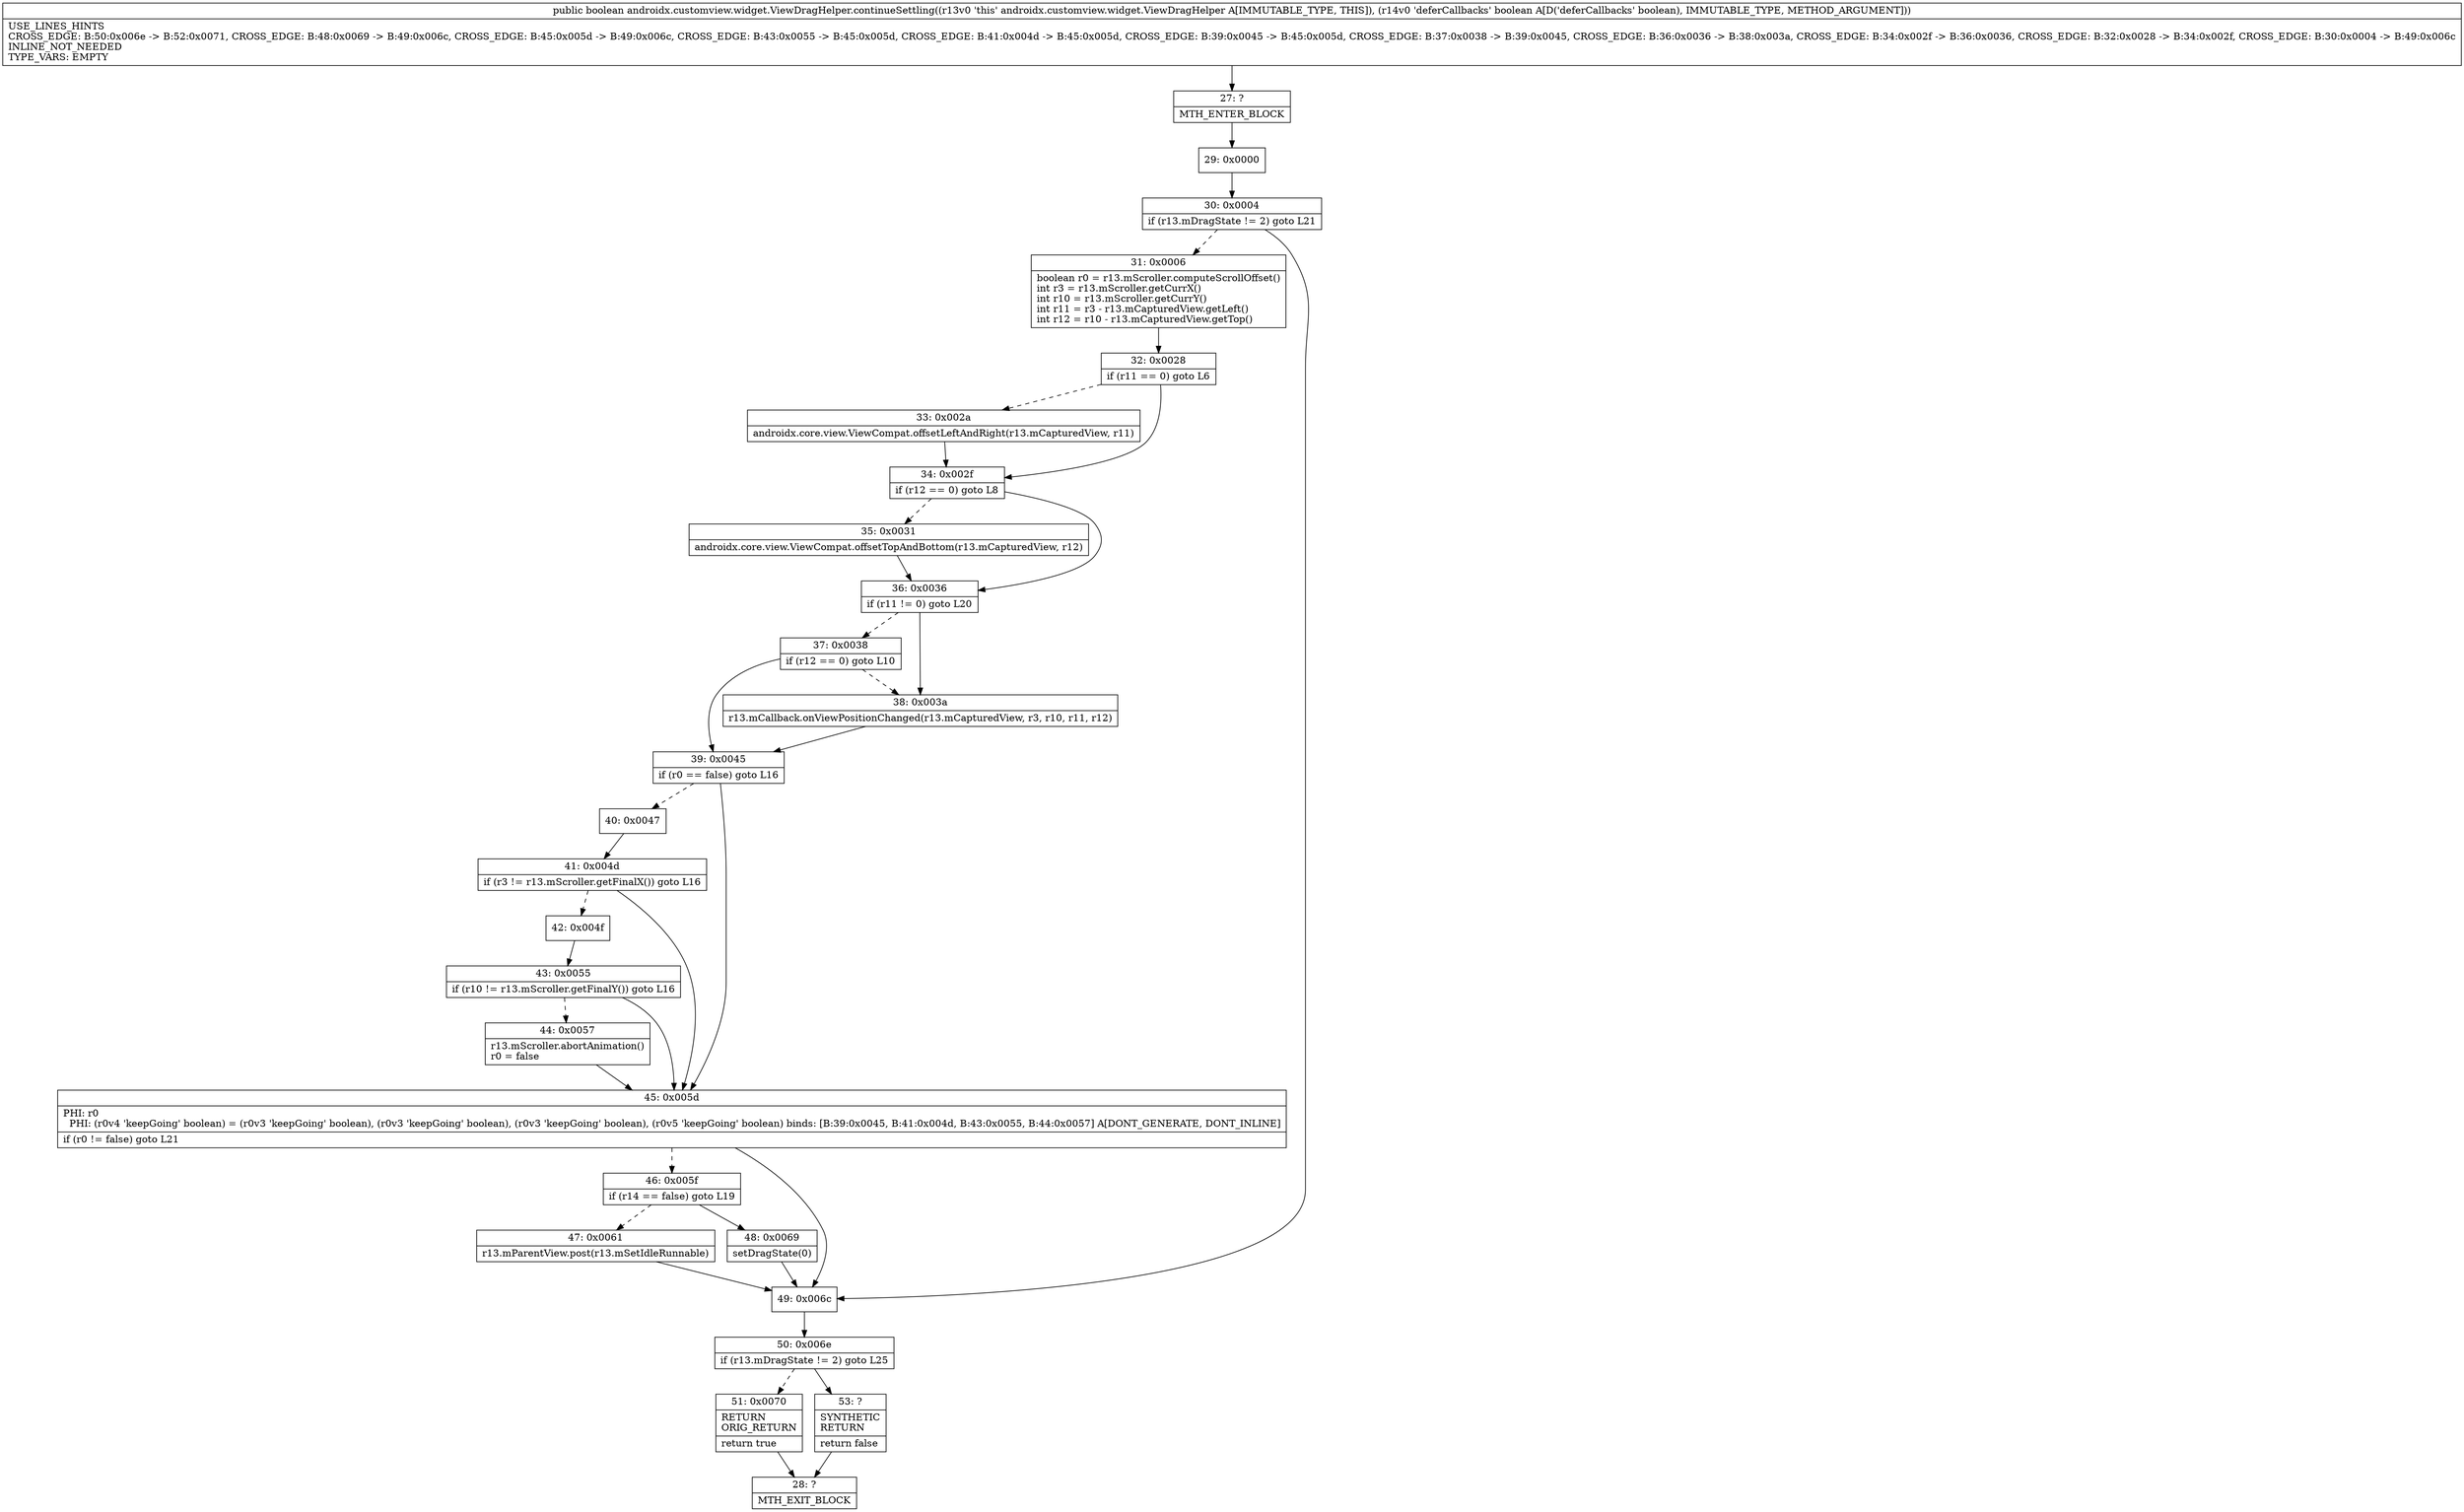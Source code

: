 digraph "CFG forandroidx.customview.widget.ViewDragHelper.continueSettling(Z)Z" {
Node_27 [shape=record,label="{27\:\ ?|MTH_ENTER_BLOCK\l}"];
Node_29 [shape=record,label="{29\:\ 0x0000}"];
Node_30 [shape=record,label="{30\:\ 0x0004|if (r13.mDragState != 2) goto L21\l}"];
Node_31 [shape=record,label="{31\:\ 0x0006|boolean r0 = r13.mScroller.computeScrollOffset()\lint r3 = r13.mScroller.getCurrX()\lint r10 = r13.mScroller.getCurrY()\lint r11 = r3 \- r13.mCapturedView.getLeft()\lint r12 = r10 \- r13.mCapturedView.getTop()\l}"];
Node_32 [shape=record,label="{32\:\ 0x0028|if (r11 == 0) goto L6\l}"];
Node_33 [shape=record,label="{33\:\ 0x002a|androidx.core.view.ViewCompat.offsetLeftAndRight(r13.mCapturedView, r11)\l}"];
Node_34 [shape=record,label="{34\:\ 0x002f|if (r12 == 0) goto L8\l}"];
Node_35 [shape=record,label="{35\:\ 0x0031|androidx.core.view.ViewCompat.offsetTopAndBottom(r13.mCapturedView, r12)\l}"];
Node_36 [shape=record,label="{36\:\ 0x0036|if (r11 != 0) goto L20\l}"];
Node_37 [shape=record,label="{37\:\ 0x0038|if (r12 == 0) goto L10\l}"];
Node_39 [shape=record,label="{39\:\ 0x0045|if (r0 == false) goto L16\l}"];
Node_40 [shape=record,label="{40\:\ 0x0047}"];
Node_41 [shape=record,label="{41\:\ 0x004d|if (r3 != r13.mScroller.getFinalX()) goto L16\l}"];
Node_42 [shape=record,label="{42\:\ 0x004f}"];
Node_43 [shape=record,label="{43\:\ 0x0055|if (r10 != r13.mScroller.getFinalY()) goto L16\l}"];
Node_44 [shape=record,label="{44\:\ 0x0057|r13.mScroller.abortAnimation()\lr0 = false\l}"];
Node_45 [shape=record,label="{45\:\ 0x005d|PHI: r0 \l  PHI: (r0v4 'keepGoing' boolean) = (r0v3 'keepGoing' boolean), (r0v3 'keepGoing' boolean), (r0v3 'keepGoing' boolean), (r0v5 'keepGoing' boolean) binds: [B:39:0x0045, B:41:0x004d, B:43:0x0055, B:44:0x0057] A[DONT_GENERATE, DONT_INLINE]\l|if (r0 != false) goto L21\l}"];
Node_46 [shape=record,label="{46\:\ 0x005f|if (r14 == false) goto L19\l}"];
Node_47 [shape=record,label="{47\:\ 0x0061|r13.mParentView.post(r13.mSetIdleRunnable)\l}"];
Node_48 [shape=record,label="{48\:\ 0x0069|setDragState(0)\l}"];
Node_38 [shape=record,label="{38\:\ 0x003a|r13.mCallback.onViewPositionChanged(r13.mCapturedView, r3, r10, r11, r12)\l}"];
Node_49 [shape=record,label="{49\:\ 0x006c}"];
Node_50 [shape=record,label="{50\:\ 0x006e|if (r13.mDragState != 2) goto L25\l}"];
Node_51 [shape=record,label="{51\:\ 0x0070|RETURN\lORIG_RETURN\l|return true\l}"];
Node_28 [shape=record,label="{28\:\ ?|MTH_EXIT_BLOCK\l}"];
Node_53 [shape=record,label="{53\:\ ?|SYNTHETIC\lRETURN\l|return false\l}"];
MethodNode[shape=record,label="{public boolean androidx.customview.widget.ViewDragHelper.continueSettling((r13v0 'this' androidx.customview.widget.ViewDragHelper A[IMMUTABLE_TYPE, THIS]), (r14v0 'deferCallbacks' boolean A[D('deferCallbacks' boolean), IMMUTABLE_TYPE, METHOD_ARGUMENT]))  | USE_LINES_HINTS\lCROSS_EDGE: B:50:0x006e \-\> B:52:0x0071, CROSS_EDGE: B:48:0x0069 \-\> B:49:0x006c, CROSS_EDGE: B:45:0x005d \-\> B:49:0x006c, CROSS_EDGE: B:43:0x0055 \-\> B:45:0x005d, CROSS_EDGE: B:41:0x004d \-\> B:45:0x005d, CROSS_EDGE: B:39:0x0045 \-\> B:45:0x005d, CROSS_EDGE: B:37:0x0038 \-\> B:39:0x0045, CROSS_EDGE: B:36:0x0036 \-\> B:38:0x003a, CROSS_EDGE: B:34:0x002f \-\> B:36:0x0036, CROSS_EDGE: B:32:0x0028 \-\> B:34:0x002f, CROSS_EDGE: B:30:0x0004 \-\> B:49:0x006c\lINLINE_NOT_NEEDED\lTYPE_VARS: EMPTY\l}"];
MethodNode -> Node_27;Node_27 -> Node_29;
Node_29 -> Node_30;
Node_30 -> Node_31[style=dashed];
Node_30 -> Node_49;
Node_31 -> Node_32;
Node_32 -> Node_33[style=dashed];
Node_32 -> Node_34;
Node_33 -> Node_34;
Node_34 -> Node_35[style=dashed];
Node_34 -> Node_36;
Node_35 -> Node_36;
Node_36 -> Node_37[style=dashed];
Node_36 -> Node_38;
Node_37 -> Node_38[style=dashed];
Node_37 -> Node_39;
Node_39 -> Node_40[style=dashed];
Node_39 -> Node_45;
Node_40 -> Node_41;
Node_41 -> Node_42[style=dashed];
Node_41 -> Node_45;
Node_42 -> Node_43;
Node_43 -> Node_44[style=dashed];
Node_43 -> Node_45;
Node_44 -> Node_45;
Node_45 -> Node_46[style=dashed];
Node_45 -> Node_49;
Node_46 -> Node_47[style=dashed];
Node_46 -> Node_48;
Node_47 -> Node_49;
Node_48 -> Node_49;
Node_38 -> Node_39;
Node_49 -> Node_50;
Node_50 -> Node_51[style=dashed];
Node_50 -> Node_53;
Node_51 -> Node_28;
Node_53 -> Node_28;
}

